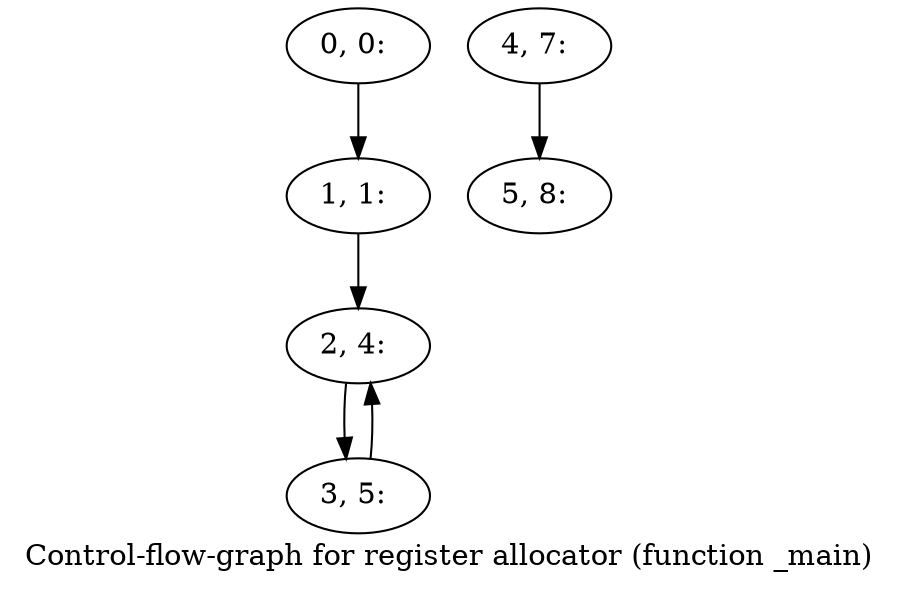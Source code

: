 digraph G {
graph [label="Control-flow-graph for register allocator (function _main)"]
0[label="0, 0: "];
1[label="1, 1: "];
2[label="2, 4: "];
3[label="3, 5: "];
4[label="4, 7: "];
5[label="5, 8: "];
0->1 ;
1->2 ;
2->3 ;
3->2 ;
4->5 ;
}
